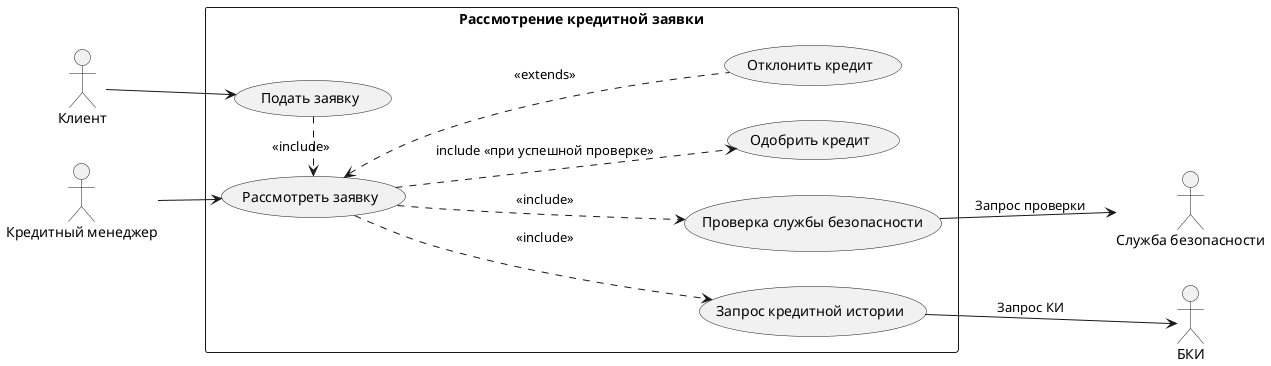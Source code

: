 @startuml
left to right direction
skinparam packageStyle rectangle

actor Client as "Клиент"
actor CreditManager as "Кредитный менеджер"
actor SecurityService as "Служба безопасности"
actor BKI as "БКИ"

rectangle "Рассмотрение кредитной заявки" {
(Подать заявку) as UC1
(Рассмотреть заявку) as UC2
(Проверка службы безопасности) as UC3
(Запрос кредитной истории) as UC4
(Одобрить кредит) as UC5
(Отклонить кредит) as UC6
}

Client --> UC1
UC1 .> UC2: <<include>>
CreditManager --> UC2
UC2 ..> UC3: <<include>>
UC2 ..> UC4: <<include>>
UC3 --> SecurityService: Запрос проверки
UC4 --> BKI: Запрос КИ
UC2 ..> UC5: include <<при успешной проверке>>
UC2 <.. UC6: <<extends>>

@enduml
